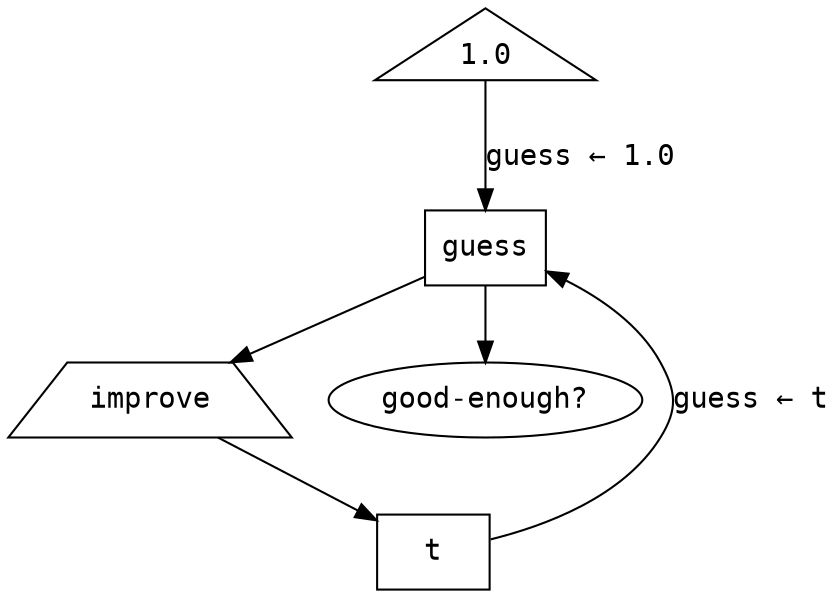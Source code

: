 #!/usr/bin/env dot
digraph primitive_data_path {
        edge[fontname=monospace]
        node[fontname=monospace]
        {
                node[shape=triangle]
                one[label=1.0]
        }
        {
                node[shape=trapezium]
                improve
        }
        {
                node[shape=box]
                guess
                t
        }
        {
                node[shape=ellipse]
                good_enough[label="good-enough?"]
        }
        one -> guess[label="guess &larr; 1.0"]
        guess -> improve
        guess -> good_enough
        improve -> t
        t -> guess[label="guess &larr; t"]
}
